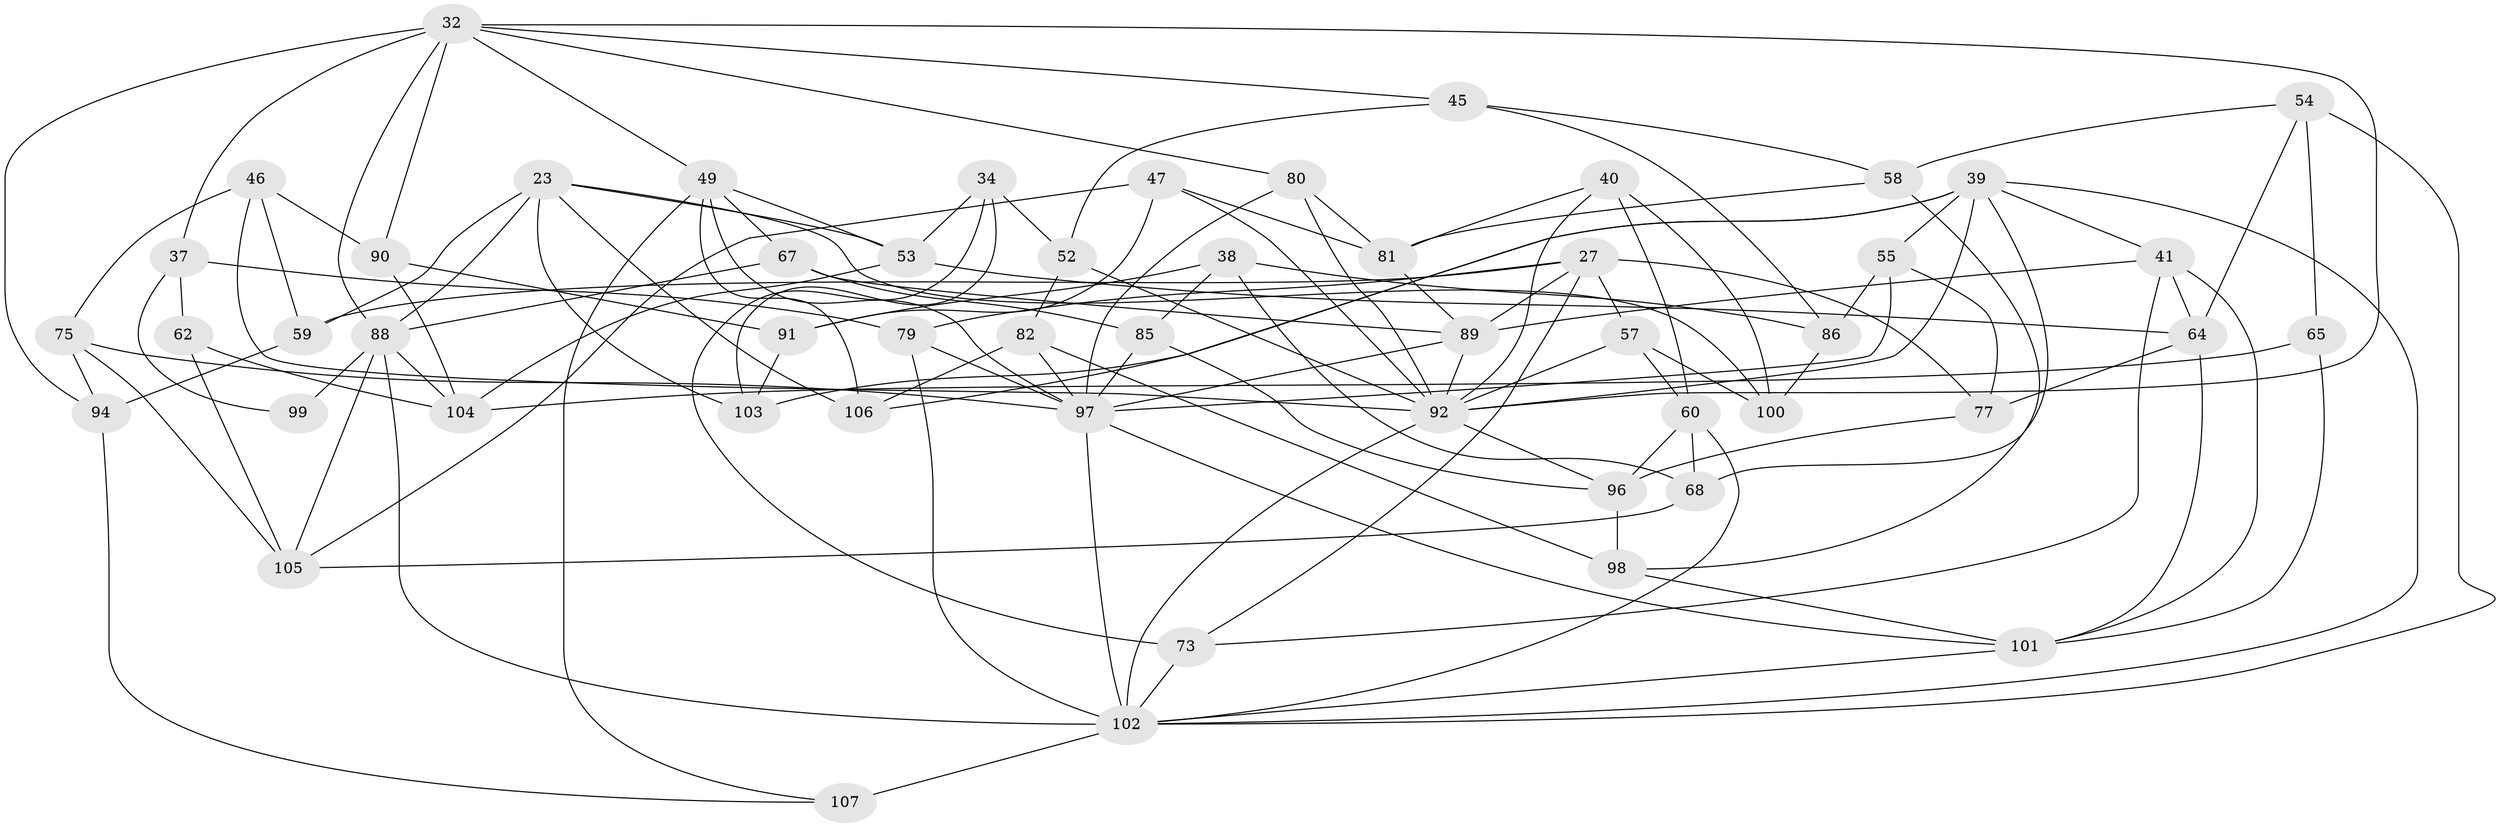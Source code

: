 // original degree distribution, {4: 1.0}
// Generated by graph-tools (version 1.1) at 2025/57/03/09/25 04:57:49]
// undirected, 53 vertices, 127 edges
graph export_dot {
graph [start="1"]
  node [color=gray90,style=filled];
  23 [super="+17"];
  27 [super="+10+24"];
  32 [super="+19+30"];
  34;
  37;
  38;
  39 [super="+2+12"];
  40;
  41 [super="+4"];
  45;
  46;
  47;
  49 [super="+20"];
  52;
  53 [super="+1"];
  54;
  55;
  57;
  58;
  59;
  60 [super="+33"];
  62;
  64 [super="+29"];
  65;
  67;
  68;
  73 [super="+44"];
  75;
  77;
  79 [super="+69"];
  80 [super="+70"];
  81 [super="+66"];
  82 [super="+61"];
  85;
  86;
  88 [super="+42+74"];
  89 [super="+18+87+76"];
  90;
  91;
  92 [super="+48+56"];
  94;
  96 [super="+71"];
  97 [super="+16+31+50+95"];
  98 [super="+25"];
  99;
  100;
  101 [super="+51+93"];
  102 [super="+78+72+83"];
  103;
  104 [super="+35"];
  105 [super="+43"];
  106 [super="+63"];
  107;
  23 -- 100;
  23 -- 59;
  23 -- 88 [weight=2];
  23 -- 53;
  23 -- 103;
  23 -- 106 [weight=2];
  27 -- 73;
  27 -- 59;
  27 -- 77;
  27 -- 89 [weight=2];
  27 -- 57;
  27 -- 79 [weight=2];
  32 -- 90;
  32 -- 45;
  32 -- 92 [weight=2];
  32 -- 94;
  32 -- 37;
  32 -- 88 [weight=2];
  32 -- 49;
  32 -- 80;
  34 -- 52;
  34 -- 73;
  34 -- 53;
  34 -- 103;
  37 -- 99;
  37 -- 79;
  37 -- 62;
  38 -- 91;
  38 -- 85;
  38 -- 86;
  38 -- 68;
  39 -- 106 [weight=2];
  39 -- 55;
  39 -- 103;
  39 -- 68;
  39 -- 41;
  39 -- 102;
  39 -- 92;
  40 -- 100;
  40 -- 60;
  40 -- 92;
  40 -- 81;
  41 -- 101 [weight=2];
  41 -- 64;
  41 -- 73;
  41 -- 89;
  45 -- 86;
  45 -- 52;
  45 -- 58;
  46 -- 75;
  46 -- 90;
  46 -- 59;
  46 -- 92;
  47 -- 81;
  47 -- 91;
  47 -- 105;
  47 -- 92;
  49 -- 67;
  49 -- 107;
  49 -- 106;
  49 -- 53;
  49 -- 97;
  52 -- 82;
  52 -- 92;
  53 -- 64 [weight=2];
  53 -- 104;
  54 -- 64;
  54 -- 58;
  54 -- 65;
  54 -- 102;
  55 -- 77;
  55 -- 86;
  55 -- 97;
  57 -- 100;
  57 -- 60;
  57 -- 92;
  58 -- 81;
  58 -- 98;
  59 -- 94;
  60 -- 68;
  60 -- 102 [weight=2];
  60 -- 96;
  62 -- 104;
  62 -- 105 [weight=2];
  64 -- 77;
  64 -- 101;
  65 -- 104 [weight=2];
  65 -- 101;
  67 -- 85;
  67 -- 88;
  67 -- 89;
  68 -- 105;
  73 -- 102 [weight=3];
  75 -- 94;
  75 -- 97;
  75 -- 105;
  77 -- 96;
  79 -- 102;
  79 -- 97 [weight=2];
  80 -- 81 [weight=2];
  80 -- 97 [weight=2];
  80 -- 92;
  81 -- 89;
  82 -- 98 [weight=2];
  82 -- 97 [weight=2];
  82 -- 106;
  85 -- 96;
  85 -- 97;
  86 -- 100;
  88 -- 99 [weight=3];
  88 -- 102 [weight=2];
  88 -- 104;
  88 -- 105;
  89 -- 92 [weight=3];
  89 -- 97 [weight=2];
  90 -- 91;
  90 -- 104;
  91 -- 103;
  92 -- 102 [weight=5];
  92 -- 96;
  94 -- 107;
  96 -- 98 [weight=2];
  97 -- 101 [weight=2];
  97 -- 102 [weight=2];
  98 -- 101;
  101 -- 102;
  102 -- 107 [weight=2];
}
